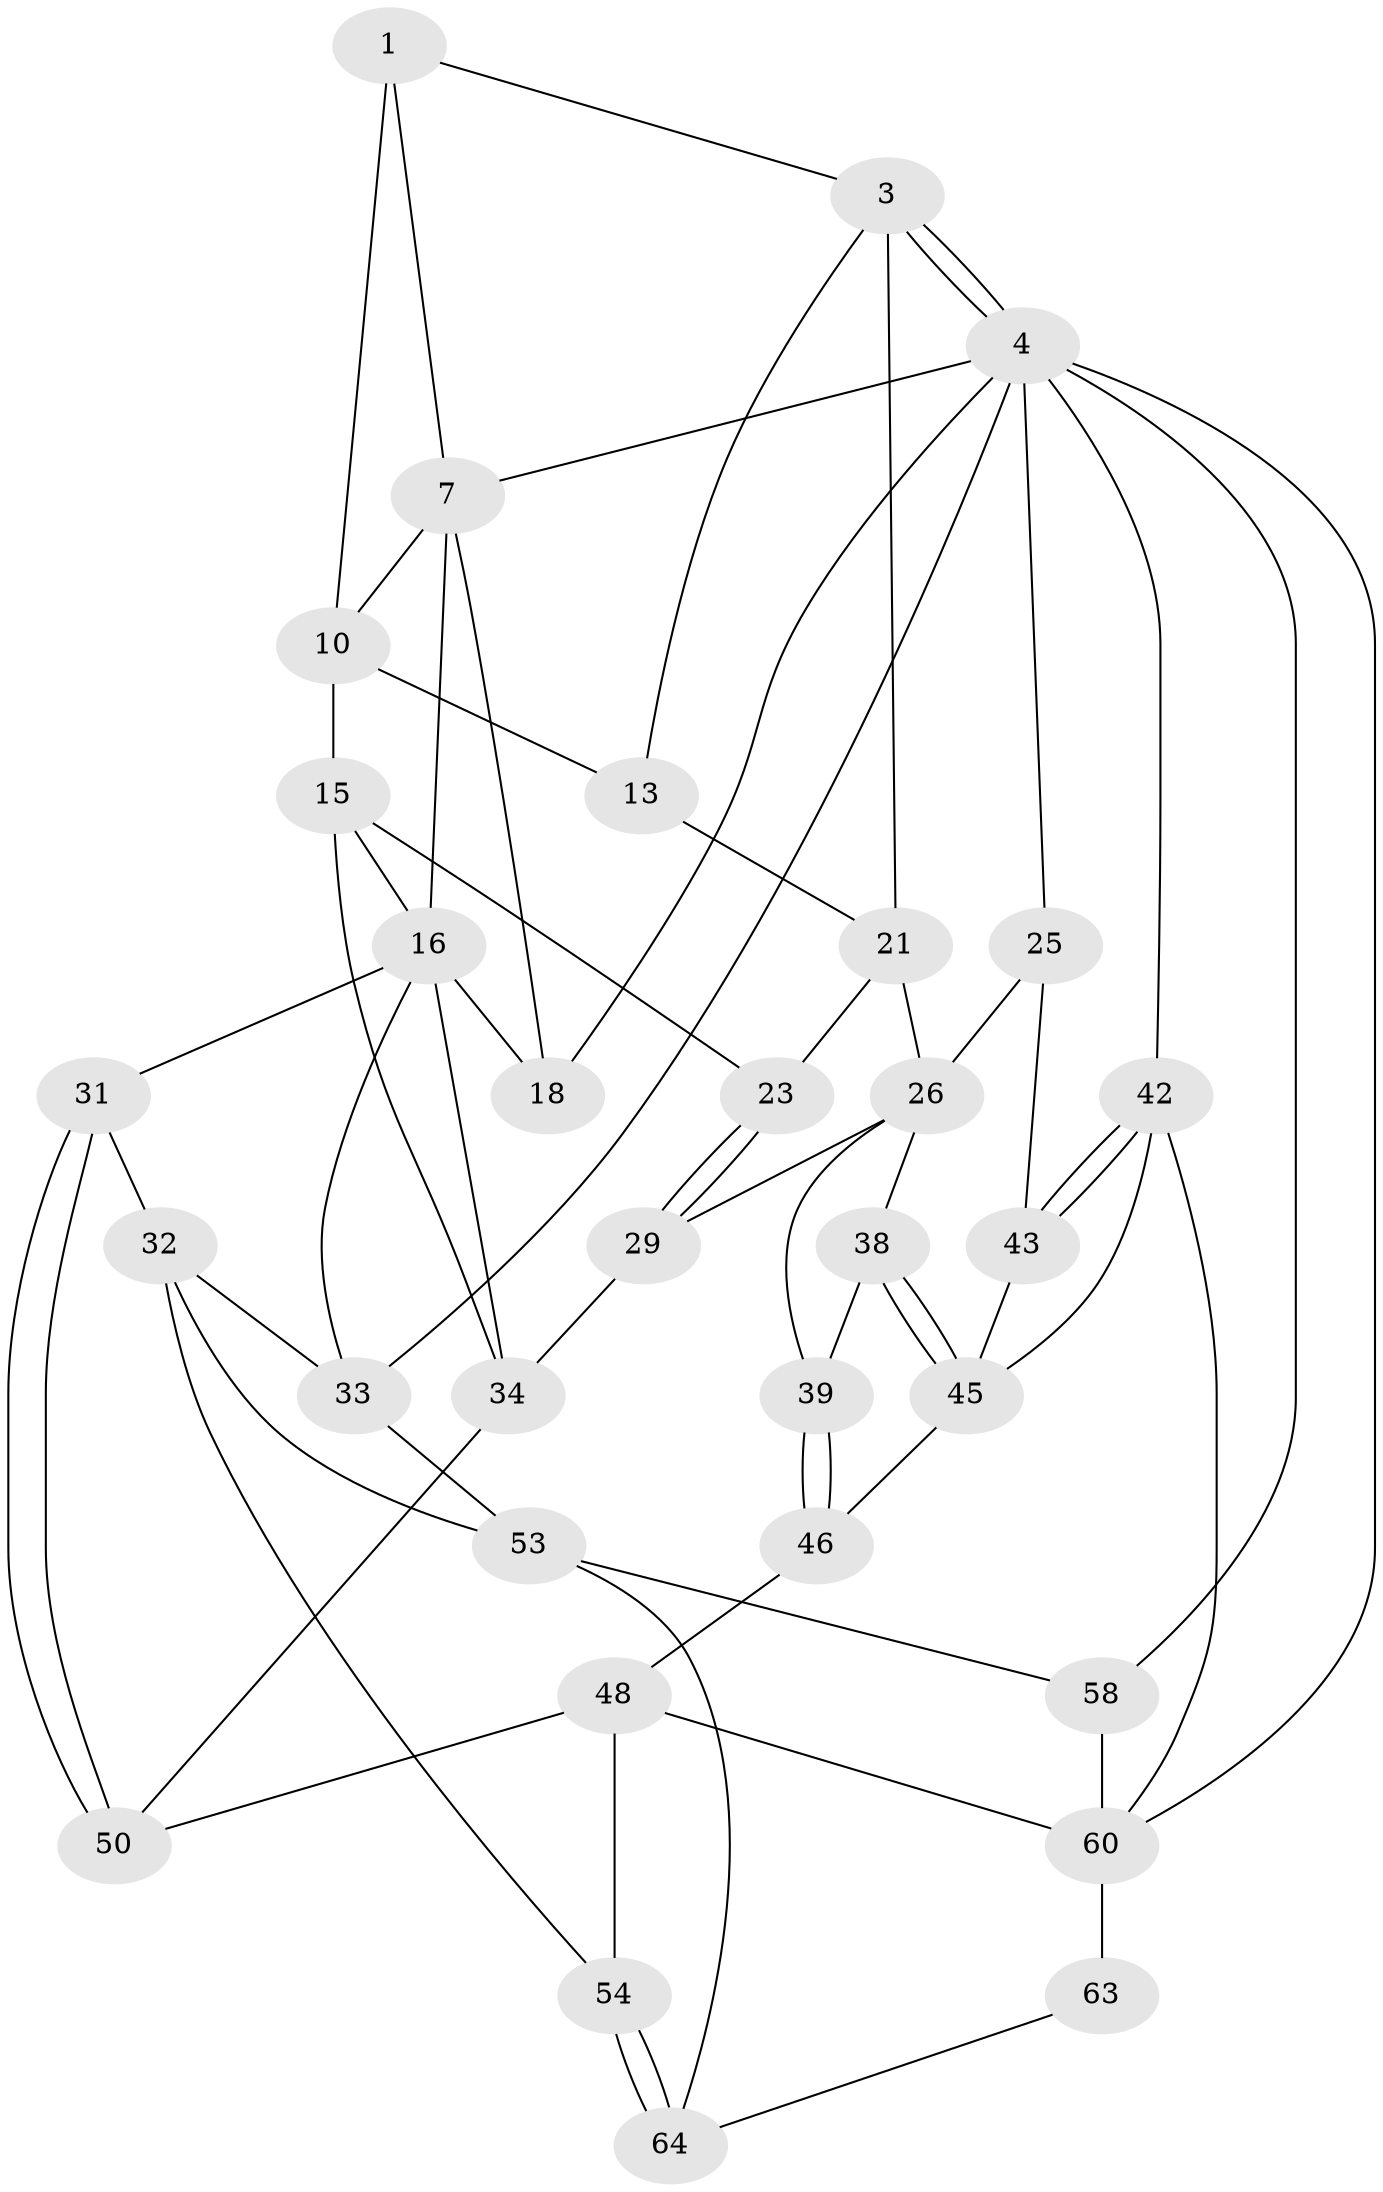// original degree distribution, {3: 0.03076923076923077, 4: 0.24615384615384617, 5: 0.5230769230769231, 6: 0.2}
// Generated by graph-tools (version 1.1) at 2025/16/03/09/25 04:16:51]
// undirected, 32 vertices, 67 edges
graph export_dot {
graph [start="1"]
  node [color=gray90,style=filled];
  1 [pos="+0.30775597451998266+0",super="+2+6"];
  3 [pos="+1+0",super="+12"];
  4 [pos="+1+0",super="+41+5"];
  7 [pos="+0.21288396406874502+0.14635366765890934",super="+8"];
  10 [pos="+0.47278835634386207+0.157845056619327",super="+11"];
  13 [pos="+0.7579157101255602+0.17898235841831675"];
  15 [pos="+0.47796633629052626+0.22678144003318898",super="+24"];
  16 [pos="+0.3462383992543374+0.31541394523259325",super="+30+17"];
  18 [pos="+0.0133092891788882+0.20178337847511488"];
  21 [pos="+0.8606897571494404+0.360997072792559",super="+22"];
  23 [pos="+0.6967974679047516+0.39249917932640027"];
  25 [pos="+1+0.061781815532118645",super="+40"];
  26 [pos="+0.9010858769202372+0.3993643247419247",super="+27+37"];
  29 [pos="+0.7071336944483864+0.4503270092001899"];
  31 [pos="+0.3409314409684165+0.5316098723121884"];
  32 [pos="+0.33391868357709625+0.5324856973128758",super="+52"];
  33 [pos="+0.1370618352510273+0.4748628528754461",super="+35"];
  34 [pos="+0.521726417928956+0.3432363303157534",super="+36"];
  38 [pos="+0.9201146070358408+0.4845678159814586"];
  39 [pos="+0.7446114305973585+0.5074148907802667"];
  42 [pos="+1+0.9016373432393887",super="+59"];
  43 [pos="+1+0.8055438293125604",super="+44"];
  45 [pos="+0.9682903954829692+0.588603072402046",super="+51"];
  46 [pos="+0.7499346747069255+0.6579369946575758",super="+47"];
  48 [pos="+0.5982663203455166+0.7685329482037285",super="+49"];
  50 [pos="+0.4431673085856831+0.59743654399316"];
  53 [pos="+0+0.7953994700575358",super="+57"];
  54 [pos="+0.3816863725065347+0.8333523927349535"];
  58 [pos="+0+1"];
  60 [pos="+0.8167729031660101+1",super="+61"];
  63 [pos="+0.41576124926793273+1"];
  64 [pos="+0.3808916847921139+0.834541912783844"];
  1 -- 10 [weight=2];
  1 -- 3;
  1 -- 7;
  3 -- 4;
  3 -- 4;
  3 -- 13;
  3 -- 21;
  4 -- 25;
  4 -- 42;
  4 -- 58 [weight=2];
  4 -- 60;
  4 -- 18;
  4 -- 7;
  4 -- 33;
  7 -- 16;
  7 -- 18;
  7 -- 10;
  10 -- 15;
  10 -- 13;
  13 -- 21;
  15 -- 16;
  15 -- 34;
  15 -- 23;
  16 -- 34;
  16 -- 31;
  16 -- 18;
  16 -- 33;
  21 -- 23;
  21 -- 26;
  23 -- 29;
  23 -- 29;
  25 -- 26 [weight=2];
  25 -- 43;
  26 -- 29;
  26 -- 39;
  26 -- 38;
  29 -- 34;
  31 -- 32;
  31 -- 50;
  31 -- 50;
  32 -- 33;
  32 -- 53;
  32 -- 54;
  33 -- 53;
  34 -- 50;
  38 -- 39;
  38 -- 45;
  38 -- 45;
  39 -- 46;
  39 -- 46;
  42 -- 43;
  42 -- 43;
  42 -- 60;
  42 -- 45;
  43 -- 45 [weight=2];
  45 -- 46 [weight=2];
  46 -- 48;
  48 -- 50;
  48 -- 54;
  48 -- 60;
  53 -- 64;
  53 -- 58;
  54 -- 64;
  54 -- 64;
  58 -- 60;
  60 -- 63 [weight=2];
  63 -- 64;
}

